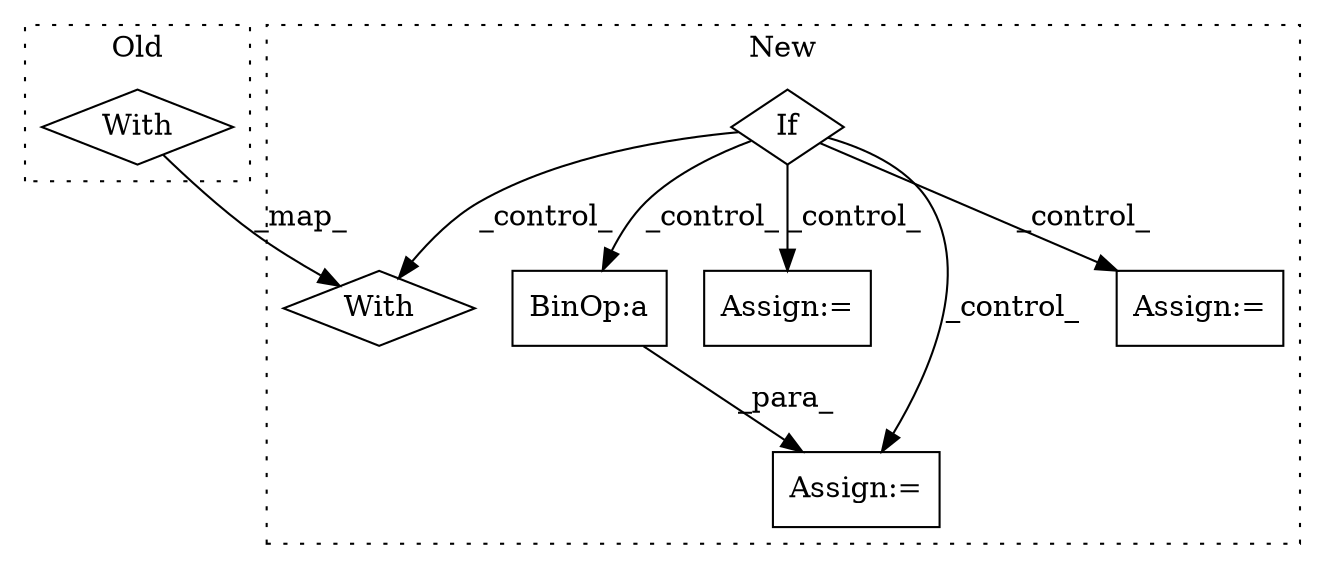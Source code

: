 digraph G {
subgraph cluster0 {
1 [label="With" a="39" s="664,674" l="5,28" shape="diamond"];
label = "Old";
style="dotted";
}
subgraph cluster1 {
2 [label="With" a="39" s="880,890" l="5,28" shape="diamond"];
3 [label="If" a="96" s="845,866" l="3,14" shape="diamond"];
4 [label="BinOp:a" a="82" s="1496" l="3" shape="box"];
5 [label="Assign:=" a="68" s="1592" l="3" shape="box"];
6 [label="Assign:=" a="68" s="1528" l="3" shape="box"];
7 [label="Assign:=" a="68" s="1337" l="3" shape="box"];
label = "New";
style="dotted";
}
1 -> 2 [label="_map_"];
3 -> 2 [label="_control_"];
3 -> 5 [label="_control_"];
3 -> 7 [label="_control_"];
3 -> 6 [label="_control_"];
3 -> 4 [label="_control_"];
4 -> 6 [label="_para_"];
}